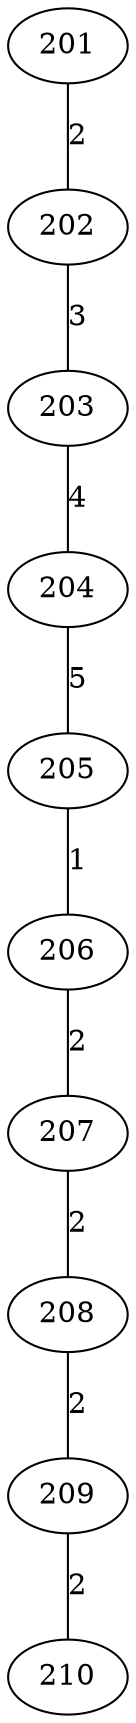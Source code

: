 graph {
    201 [label = "201", description = "Computer Lab"];
    202 [label = "202", description = "Science Laboratory"];
    203 [label = "203", description = "Art Studio"];
    204 [label = "204", description = "Music Room"];
    205 [label = "205", description = "Library"];
    206 [label = "206", description = "Conference Room"];
    207 [label = "207", description = "Faculty Office"];
    208 [label = "208", description = "Student Lounge"];
    209 [label = "209", description = "Gymnasium"];
    210 [label = "210", description = "Cafeteria"];

    // distance
    201 -- 202 [label = 2;];
    202 -- 203 [label = 3;];
    203 -- 204 [label = 4;];
    204 -- 205 [label = 5;];
    205 -- 206 [label = 1;];
    206 -- 207 [label = 2;];
    207 -- 208 [label = 2;];
    208 -- 209 [label = 2;];
    209 -- 210 [label = 2;];
}
